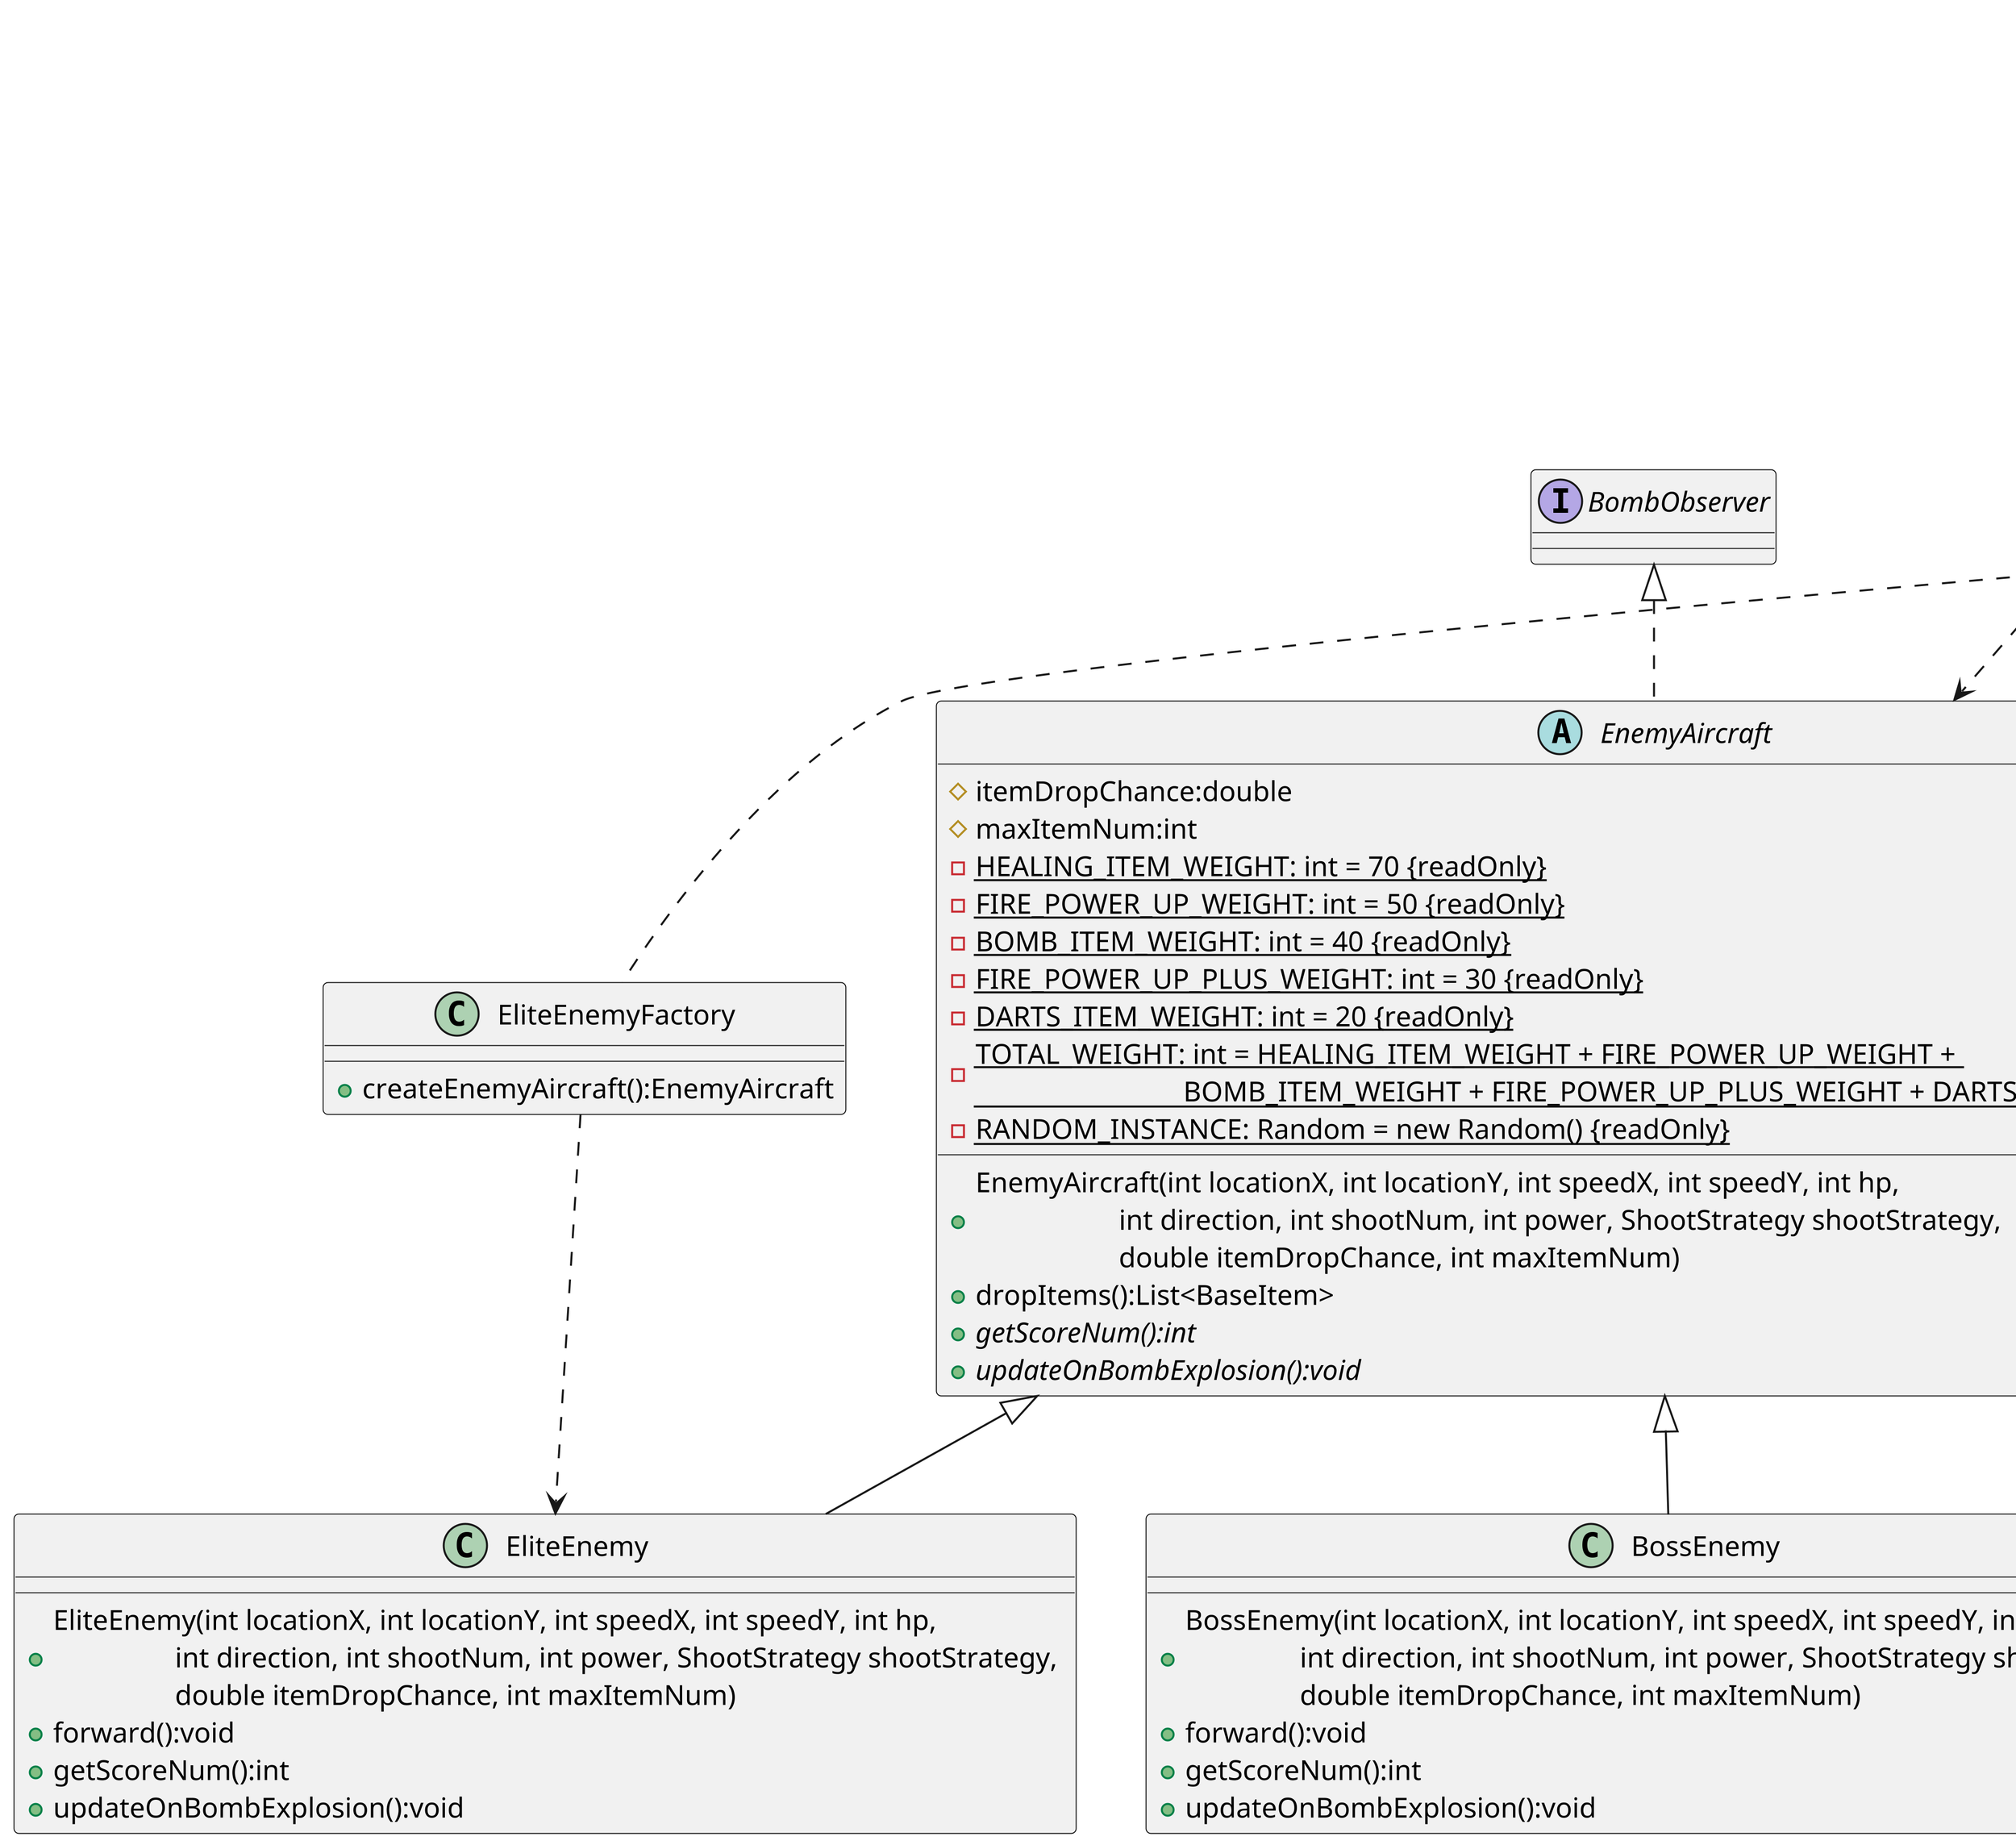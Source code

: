 @startuml
'https://plantuml.com/class-diagram

scale 4

!pragma sveglimit 65536

abstract class AbstractGame
{
    # mobEnemyFactory:EnemyAircraftFactory
    # eliteEnemyFactory:EnemyAircraftFactory
    # elitePlusEnemyFactory:EnemyAircraftFactory
    # bossEnemyFactory:EnemyAircraftFactory
    - heroAircraft:HeroAircraft
    - enemyAircrafts:List<EnemyAircraft>
}

AbstractGame ..> EnemyAircraft
AbstractGame ..> EnemyAircraftFactory


interface EnemyAircraftFactory
{
    + {abstract} createEnemyAircraft():EnemyAircraft
}

class MobEnemyFactory
{
    + createEnemyAircraft():EnemyAircraft
}

class EliteEnemyFactory
{
    + createEnemyAircraft():EnemyAircraft
}

class BossEnemyFactory
{
    + createEnemyAircraft():EnemyAircraft
}

class ElitePlusEnemyFactory
{
    + createEnemyAircraft():EnemyAircraft
}

EnemyAircraftFactory <|.. MobEnemyFactory
EnemyAircraftFactory <|.. EliteEnemyFactory
EnemyAircraftFactory <|.. BossEnemyFactory
EnemyAircraftFactory <|.. ElitePlusEnemyFactory

MobEnemyFactory ..> MobEnemy
EliteEnemyFactory ..> EliteEnemy
BossEnemyFactory ..> BossEnemy
ElitePlusEnemyFactory ..> ElitePlusEnemy

abstract class EnemyAircraft implements BombObserver {
    # itemDropChance:double
    # maxItemNum:int
    - {static} HEALING_ITEM_WEIGHT: int = 70 {readOnly}
    - {static} FIRE_POWER_UP_WEIGHT: int = 50 {readOnly}
    - {static} BOMB_ITEM_WEIGHT: int = 40 {readOnly}
    - {static} FIRE_POWER_UP_PLUS_WEIGHT: int = 30 {readOnly}
    - {static} DARTS_ITEM_WEIGHT: int = 20 {readOnly}
    - {static} TOTAL_WEIGHT: int = HEALING_ITEM_WEIGHT + FIRE_POWER_UP_WEIGHT + \n\
                             BOMB_ITEM_WEIGHT + FIRE_POWER_UP_PLUS_WEIGHT + DARTS_ITEM_WEIGHT {readOnly}
    - {field} {static} RANDOM_INSTANCE: Random = new Random() {readOnly}
    + EnemyAircraft(int locationX, int locationY, int speedX, int speedY, int hp, \n\
                    int direction, int shootNum, int power, ShootStrategy shootStrategy, \n\
                    double itemDropChance, int maxItemNum)
    + dropItems():List<BaseItem>
    + {abstract} getScoreNum():int
    + {abstract} updateOnBombExplosion():void
}

class MobEnemy {
    + MobEnemy(int locationX, int locationY, int speedX, int speedY, int hp, \n\
               int direction, int shootNum, int power, ShootStrategy shootStrategy, \n\
               double itemDropChance, int maxItemNum)
    + forward():void
    + getScoreNum():int
    + updateOnBombExplosion():void
}

class EliteEnemy {
    + EliteEnemy(int locationX, int locationY, int speedX, int speedY, int hp, \n\
                 int direction, int shootNum, int power, ShootStrategy shootStrategy, \n\
                 double itemDropChance, int maxItemNum)
    + forward():void
    + getScoreNum():int
    + updateOnBombExplosion():void
}


class BossEnemy {
    + BossEnemy(int locationX, int locationY, int speedX, int speedY, int hp, \n\
                int direction, int shootNum, int power, ShootStrategy shootStrategy, \n\
                double itemDropChance, int maxItemNum)
    + forward():void
    + getScoreNum():int
    + updateOnBombExplosion():void
}

class ElitePlusEnemy {
    + ElitePlusEnemy(int locationX, int locationY, int speedX, int speedY, int hp, \n\
                     int direction, int shootNum, int power, ShootStrategy shootStrategy, \n\
                     double itemDropChance, int maxItemNum)
    + forward():void
    + getScoreNum():int
    + updateOnBombExplosion():void
}

EnemyAircraft <|-- MobEnemy
EnemyAircraft <|-- EliteEnemy
EnemyAircraft <|-- BossEnemy
EnemyAircraft <|-- ElitePlusEnemy

@enduml
